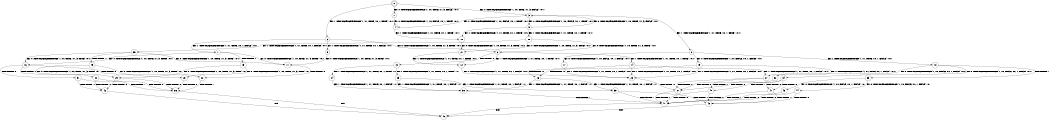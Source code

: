 digraph BCG {
size = "7, 10.5";
center = TRUE;
node [shape = circle];
0 [peripheries = 2];
0 -> 1 [label = "EX !0 !ATOMIC_EXCH_BRANCH (1, +0, TRUE, +1, 3, FALSE) !:0:1:"];
0 -> 2 [label = "EX !1 !ATOMIC_EXCH_BRANCH (1, +1, TRUE, +0, 1, TRUE) !:0:1:"];
0 -> 3 [label = "EX !0 !ATOMIC_EXCH_BRANCH (1, +0, TRUE, +1, 3, FALSE) !:0:1:"];
1 -> 4 [label = "EX !0 !ATOMIC_EXCH_BRANCH (1, +0, FALSE, +0, 1, TRUE) !:0:1:"];
2 -> 5 [label = "EX !1 !ATOMIC_EXCH_BRANCH (1, +1, TRUE, +0, 1, FALSE) !:0:1:"];
2 -> 6 [label = "EX !0 !ATOMIC_EXCH_BRANCH (1, +0, TRUE, +1, 3, TRUE) !:0:1:"];
2 -> 7 [label = "EX !1 !ATOMIC_EXCH_BRANCH (1, +1, TRUE, +0, 1, FALSE) !:0:1:"];
3 -> 4 [label = "EX !0 !ATOMIC_EXCH_BRANCH (1, +0, FALSE, +0, 1, TRUE) !:0:1:"];
3 -> 8 [label = "EX !1 !ATOMIC_EXCH_BRANCH (1, +1, TRUE, +0, 1, TRUE) !:0:1:"];
3 -> 9 [label = "EX !0 !ATOMIC_EXCH_BRANCH (1, +0, FALSE, +0, 1, TRUE) !:0:1:"];
4 -> 10 [label = "EX !1 !ATOMIC_EXCH_BRANCH (1, +1, TRUE, +0, 1, TRUE) !:0:1:"];
5 -> 11 [label = "EX !0 !ATOMIC_EXCH_BRANCH (1, +0, TRUE, +1, 3, TRUE) !:0:1:"];
6 -> 12 [label = "EX !1 !ATOMIC_EXCH_BRANCH (1, +1, TRUE, +0, 1, TRUE) !:0:1:"];
6 -> 13 [label = "TERMINATE !0"];
6 -> 14 [label = "EX !1 !ATOMIC_EXCH_BRANCH (1, +1, TRUE, +0, 1, TRUE) !:0:1:"];
7 -> 11 [label = "EX !0 !ATOMIC_EXCH_BRANCH (1, +0, TRUE, +1, 3, TRUE) !:0:1:"];
7 -> 15 [label = "TERMINATE !1"];
7 -> 16 [label = "EX !0 !ATOMIC_EXCH_BRANCH (1, +0, TRUE, +1, 3, TRUE) !:0:1:"];
8 -> 17 [label = "EX !0 !ATOMIC_EXCH_BRANCH (1, +0, FALSE, +0, 1, FALSE) !:0:1:"];
8 -> 18 [label = "EX !1 !ATOMIC_EXCH_BRANCH (1, +1, TRUE, +0, 1, FALSE) !:0:1:"];
8 -> 19 [label = "EX !0 !ATOMIC_EXCH_BRANCH (1, +0, FALSE, +0, 1, FALSE) !:0:1:"];
9 -> 10 [label = "EX !1 !ATOMIC_EXCH_BRANCH (1, +1, TRUE, +0, 1, TRUE) !:0:1:"];
9 -> 20 [label = "EX !1 !ATOMIC_EXCH_BRANCH (1, +1, TRUE, +0, 1, TRUE) !:0:1:"];
9 -> 3 [label = "EX !0 !ATOMIC_EXCH_BRANCH (1, +0, TRUE, +1, 3, FALSE) !:0:1:"];
10 -> 21 [label = "EX !0 !ATOMIC_EXCH_BRANCH (1, +0, TRUE, +1, 3, TRUE) !:0:1:"];
11 -> 22 [label = "TERMINATE !0"];
12 -> 23 [label = "EX !1 !ATOMIC_EXCH_BRANCH (1, +1, TRUE, +0, 1, FALSE) !:0:1:"];
13 -> 24 [label = "EX !1 !ATOMIC_EXCH_BRANCH (1, +1, TRUE, +0, 1, TRUE) !:1:"];
13 -> 25 [label = "EX !1 !ATOMIC_EXCH_BRANCH (1, +1, TRUE, +0, 1, TRUE) !:1:"];
14 -> 23 [label = "EX !1 !ATOMIC_EXCH_BRANCH (1, +1, TRUE, +0, 1, FALSE) !:0:1:"];
14 -> 26 [label = "TERMINATE !0"];
14 -> 27 [label = "EX !1 !ATOMIC_EXCH_BRANCH (1, +1, TRUE, +0, 1, FALSE) !:0:1:"];
15 -> 28 [label = "EX !0 !ATOMIC_EXCH_BRANCH (1, +0, TRUE, +1, 3, TRUE) !:0:"];
15 -> 29 [label = "EX !0 !ATOMIC_EXCH_BRANCH (1, +0, TRUE, +1, 3, TRUE) !:0:"];
16 -> 22 [label = "TERMINATE !0"];
16 -> 30 [label = "TERMINATE !1"];
16 -> 31 [label = "TERMINATE !0"];
17 -> 23 [label = "EX !1 !ATOMIC_EXCH_BRANCH (1, +1, TRUE, +0, 1, FALSE) !:0:1:"];
18 -> 32 [label = "EX !0 !ATOMIC_EXCH_BRANCH (1, +0, FALSE, +0, 1, FALSE) !:0:1:"];
18 -> 33 [label = "TERMINATE !1"];
18 -> 34 [label = "EX !0 !ATOMIC_EXCH_BRANCH (1, +0, FALSE, +0, 1, FALSE) !:0:1:"];
19 -> 23 [label = "EX !1 !ATOMIC_EXCH_BRANCH (1, +1, TRUE, +0, 1, FALSE) !:0:1:"];
19 -> 26 [label = "TERMINATE !0"];
19 -> 27 [label = "EX !1 !ATOMIC_EXCH_BRANCH (1, +1, TRUE, +0, 1, FALSE) !:0:1:"];
20 -> 21 [label = "EX !0 !ATOMIC_EXCH_BRANCH (1, +0, TRUE, +1, 3, TRUE) !:0:1:"];
20 -> 35 [label = "EX !1 !ATOMIC_EXCH_BRANCH (1, +1, TRUE, +0, 1, FALSE) !:0:1:"];
20 -> 6 [label = "EX !0 !ATOMIC_EXCH_BRANCH (1, +0, TRUE, +1, 3, TRUE) !:0:1:"];
21 -> 12 [label = "EX !1 !ATOMIC_EXCH_BRANCH (1, +1, TRUE, +0, 1, TRUE) !:0:1:"];
22 -> 36 [label = "TERMINATE !1"];
23 -> 37 [label = "TERMINATE !0"];
24 -> 38 [label = "EX !1 !ATOMIC_EXCH_BRANCH (1, +1, TRUE, +0, 1, FALSE) !:1:"];
25 -> 38 [label = "EX !1 !ATOMIC_EXCH_BRANCH (1, +1, TRUE, +0, 1, FALSE) !:1:"];
25 -> 39 [label = "EX !1 !ATOMIC_EXCH_BRANCH (1, +1, TRUE, +0, 1, FALSE) !:1:"];
26 -> 38 [label = "EX !1 !ATOMIC_EXCH_BRANCH (1, +1, TRUE, +0, 1, FALSE) !:1:"];
26 -> 39 [label = "EX !1 !ATOMIC_EXCH_BRANCH (1, +1, TRUE, +0, 1, FALSE) !:1:"];
27 -> 37 [label = "TERMINATE !0"];
27 -> 40 [label = "TERMINATE !1"];
27 -> 41 [label = "TERMINATE !0"];
28 -> 36 [label = "TERMINATE !0"];
29 -> 36 [label = "TERMINATE !0"];
29 -> 42 [label = "TERMINATE !0"];
30 -> 36 [label = "TERMINATE !0"];
30 -> 42 [label = "TERMINATE !0"];
31 -> 36 [label = "TERMINATE !1"];
31 -> 42 [label = "TERMINATE !1"];
32 -> 37 [label = "TERMINATE !0"];
33 -> 43 [label = "EX !0 !ATOMIC_EXCH_BRANCH (1, +0, FALSE, +0, 1, FALSE) !:0:"];
33 -> 44 [label = "EX !0 !ATOMIC_EXCH_BRANCH (1, +0, FALSE, +0, 1, FALSE) !:0:"];
34 -> 37 [label = "TERMINATE !0"];
34 -> 40 [label = "TERMINATE !1"];
34 -> 41 [label = "TERMINATE !0"];
35 -> 11 [label = "EX !0 !ATOMIC_EXCH_BRANCH (1, +0, TRUE, +1, 3, TRUE) !:0:1:"];
35 -> 45 [label = "TERMINATE !1"];
35 -> 16 [label = "EX !0 !ATOMIC_EXCH_BRANCH (1, +0, TRUE, +1, 3, TRUE) !:0:1:"];
36 -> 46 [label = "exit"];
37 -> 47 [label = "TERMINATE !1"];
38 -> 47 [label = "TERMINATE !1"];
39 -> 47 [label = "TERMINATE !1"];
39 -> 48 [label = "TERMINATE !1"];
40 -> 47 [label = "TERMINATE !0"];
40 -> 48 [label = "TERMINATE !0"];
41 -> 47 [label = "TERMINATE !1"];
41 -> 48 [label = "TERMINATE !1"];
42 -> 46 [label = "exit"];
43 -> 47 [label = "TERMINATE !0"];
44 -> 47 [label = "TERMINATE !0"];
44 -> 48 [label = "TERMINATE !0"];
45 -> 28 [label = "EX !0 !ATOMIC_EXCH_BRANCH (1, +0, TRUE, +1, 3, TRUE) !:0:"];
45 -> 29 [label = "EX !0 !ATOMIC_EXCH_BRANCH (1, +0, TRUE, +1, 3, TRUE) !:0:"];
47 -> 46 [label = "exit"];
48 -> 46 [label = "exit"];
}

